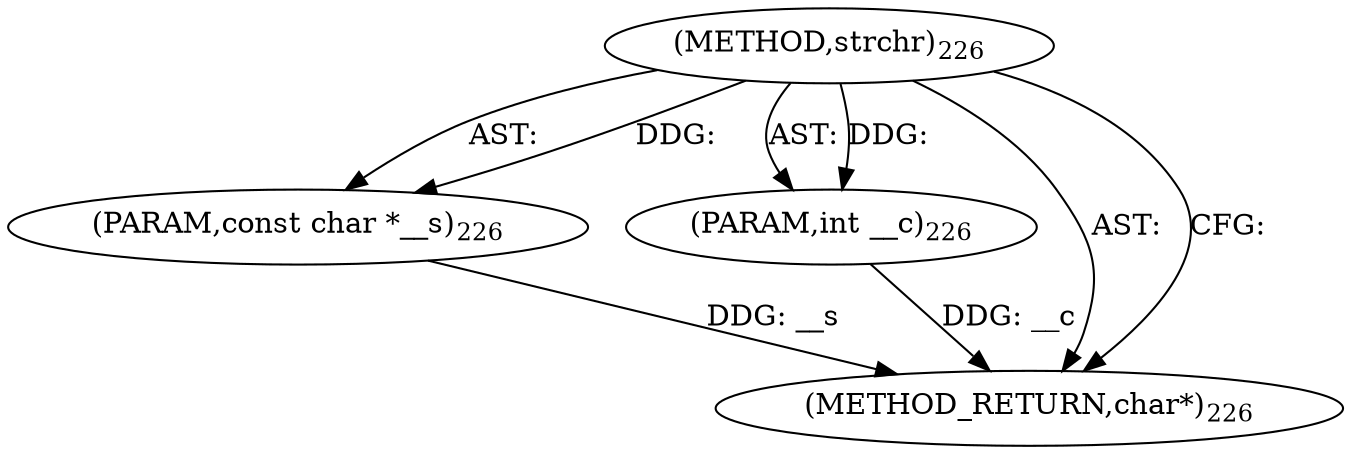digraph "strchr" {  
"98854" [label = <(METHOD,strchr)<SUB>226</SUB>> ]
"98855" [label = <(PARAM,const char *__s)<SUB>226</SUB>> ]
"98856" [label = <(PARAM,int __c)<SUB>226</SUB>> ]
"98857" [label = <(METHOD_RETURN,char*)<SUB>226</SUB>> ]
  "98854" -> "98855"  [ label = "AST: "] 
  "98854" -> "98856"  [ label = "AST: "] 
  "98854" -> "98857"  [ label = "AST: "] 
  "98854" -> "98857"  [ label = "CFG: "] 
  "98855" -> "98857"  [ label = "DDG: __s"] 
  "98856" -> "98857"  [ label = "DDG: __c"] 
  "98854" -> "98855"  [ label = "DDG: "] 
  "98854" -> "98856"  [ label = "DDG: "] 
}
